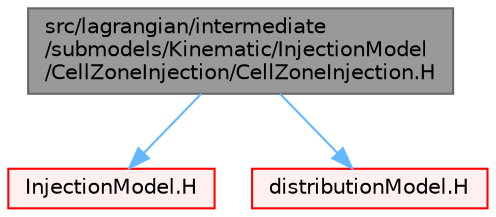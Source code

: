digraph "src/lagrangian/intermediate/submodels/Kinematic/InjectionModel/CellZoneInjection/CellZoneInjection.H"
{
 // LATEX_PDF_SIZE
  bgcolor="transparent";
  edge [fontname=Helvetica,fontsize=10,labelfontname=Helvetica,labelfontsize=10];
  node [fontname=Helvetica,fontsize=10,shape=box,height=0.2,width=0.4];
  Node1 [id="Node000001",label="src/lagrangian/intermediate\l/submodels/Kinematic/InjectionModel\l/CellZoneInjection/CellZoneInjection.H",height=0.2,width=0.4,color="gray40", fillcolor="grey60", style="filled", fontcolor="black",tooltip=" "];
  Node1 -> Node2 [id="edge1_Node000001_Node000002",color="steelblue1",style="solid",tooltip=" "];
  Node2 [id="Node000002",label="InjectionModel.H",height=0.2,width=0.4,color="red", fillcolor="#FFF0F0", style="filled",URL="$InjectionModel_8H.html",tooltip=" "];
  Node1 -> Node202 [id="edge2_Node000001_Node000202",color="steelblue1",style="solid",tooltip=" "];
  Node202 [id="Node000202",label="distributionModel.H",height=0.2,width=0.4,color="red", fillcolor="#FFF0F0", style="filled",URL="$distributionModel_8H.html",tooltip=" "];
}
